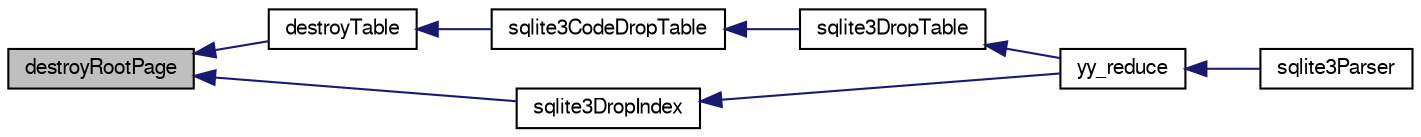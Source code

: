 digraph "destroyRootPage"
{
  edge [fontname="FreeSans",fontsize="10",labelfontname="FreeSans",labelfontsize="10"];
  node [fontname="FreeSans",fontsize="10",shape=record];
  rankdir="LR";
  Node86974 [label="destroyRootPage",height=0.2,width=0.4,color="black", fillcolor="grey75", style="filled", fontcolor="black"];
  Node86974 -> Node86975 [dir="back",color="midnightblue",fontsize="10",style="solid",fontname="FreeSans"];
  Node86975 [label="destroyTable",height=0.2,width=0.4,color="black", fillcolor="white", style="filled",URL="$sqlite3_8c.html#af9dd6dd5525753fa1319b280d8280b1e"];
  Node86975 -> Node86976 [dir="back",color="midnightblue",fontsize="10",style="solid",fontname="FreeSans"];
  Node86976 [label="sqlite3CodeDropTable",height=0.2,width=0.4,color="black", fillcolor="white", style="filled",URL="$sqlite3_8c.html#aaf9a8d65346dc15bfcd60bc48e885f46"];
  Node86976 -> Node86977 [dir="back",color="midnightblue",fontsize="10",style="solid",fontname="FreeSans"];
  Node86977 [label="sqlite3DropTable",height=0.2,width=0.4,color="black", fillcolor="white", style="filled",URL="$sqlite3_8c.html#a5534f77364b5568783c0e50db3c9defb"];
  Node86977 -> Node86978 [dir="back",color="midnightblue",fontsize="10",style="solid",fontname="FreeSans"];
  Node86978 [label="yy_reduce",height=0.2,width=0.4,color="black", fillcolor="white", style="filled",URL="$sqlite3_8c.html#a7c419a9b25711c666a9a2449ef377f14"];
  Node86978 -> Node86979 [dir="back",color="midnightblue",fontsize="10",style="solid",fontname="FreeSans"];
  Node86979 [label="sqlite3Parser",height=0.2,width=0.4,color="black", fillcolor="white", style="filled",URL="$sqlite3_8c.html#a0327d71a5fabe0b6a343d78a2602e72a"];
  Node86974 -> Node86980 [dir="back",color="midnightblue",fontsize="10",style="solid",fontname="FreeSans"];
  Node86980 [label="sqlite3DropIndex",height=0.2,width=0.4,color="black", fillcolor="white", style="filled",URL="$sqlite3_8c.html#a3ffd2536f34a0cf6d427710b06b71e83"];
  Node86980 -> Node86978 [dir="back",color="midnightblue",fontsize="10",style="solid",fontname="FreeSans"];
}
